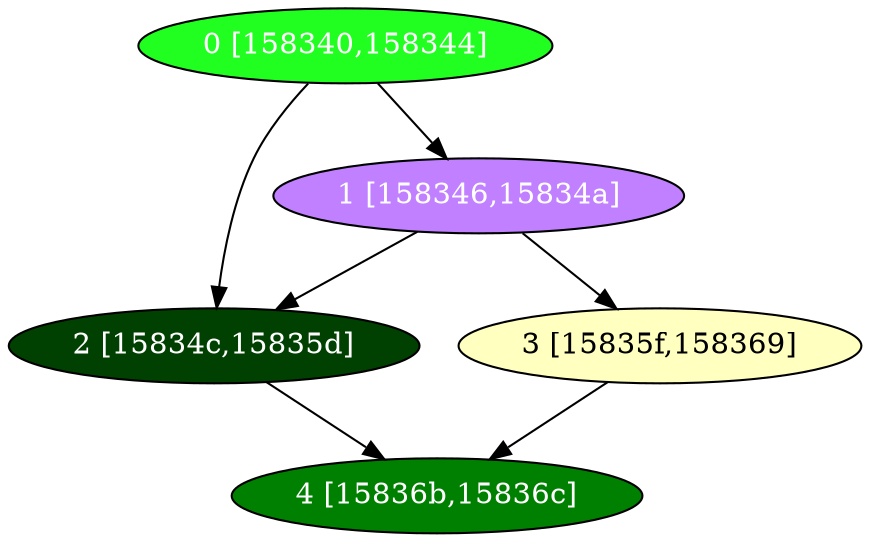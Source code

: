 diGraph libnss3{
	libnss3_0  [style=filled fillcolor="#20FF20" fontcolor="#ffffff" shape=oval label="0 [158340,158344]"]
	libnss3_1  [style=filled fillcolor="#C080FF" fontcolor="#ffffff" shape=oval label="1 [158346,15834a]"]
	libnss3_2  [style=filled fillcolor="#004000" fontcolor="#ffffff" shape=oval label="2 [15834c,15835d]"]
	libnss3_3  [style=filled fillcolor="#FFFFC0" fontcolor="#000000" shape=oval label="3 [15835f,158369]"]
	libnss3_4  [style=filled fillcolor="#008000" fontcolor="#ffffff" shape=oval label="4 [15836b,15836c]"]

	libnss3_0 -> libnss3_1
	libnss3_0 -> libnss3_2
	libnss3_1 -> libnss3_2
	libnss3_1 -> libnss3_3
	libnss3_2 -> libnss3_4
	libnss3_3 -> libnss3_4
}